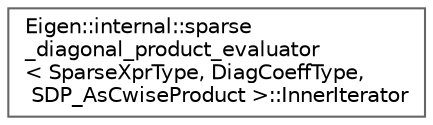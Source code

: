digraph "类继承关系图"
{
 // LATEX_PDF_SIZE
  bgcolor="transparent";
  edge [fontname=Helvetica,fontsize=10,labelfontname=Helvetica,labelfontsize=10];
  node [fontname=Helvetica,fontsize=10,shape=box,height=0.2,width=0.4];
  rankdir="LR";
  Node0 [id="Node000000",label="Eigen::internal::sparse\l_diagonal_product_evaluator\l\< SparseXprType, DiagCoeffType,\l SDP_AsCwiseProduct \>::InnerIterator",height=0.2,width=0.4,color="grey40", fillcolor="white", style="filled",URL="$class_eigen_1_1internal_1_1sparse__diagonal__product__evaluator_3_01_sparse_xpr_type_00_01_diag_f44167c623880e382ac76ec71f78299c.html",tooltip=" "];
}
